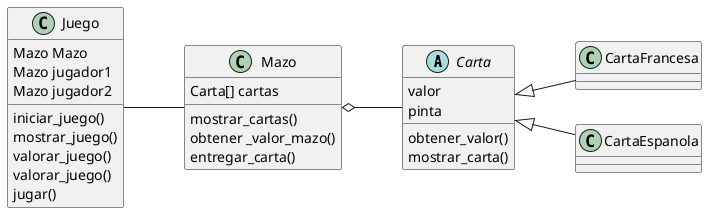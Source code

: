 @startuml
left to right direction

abstract Carta 
Carta <|-- CartaFrancesa
Carta <|-- CartaEspanola
Mazo o-- Carta
Juego -- Mazo 

Juego : iniciar_juego()
Juego : mostrar_juego()
Juego : valorar_juego()
Juego : valorar_juego()
Juego : jugar()
Juego : Mazo Mazo
Juego : Mazo jugador1
Juego : Mazo jugador2

Carta : valor
Carta : pinta
Carta : obtener_valor()
Carta : mostrar_carta()

Mazo : Carta[] cartas
Mazo : mostrar_cartas()
Mazo : obtener _valor_mazo()
Mazo : entregar_carta()

@enduml